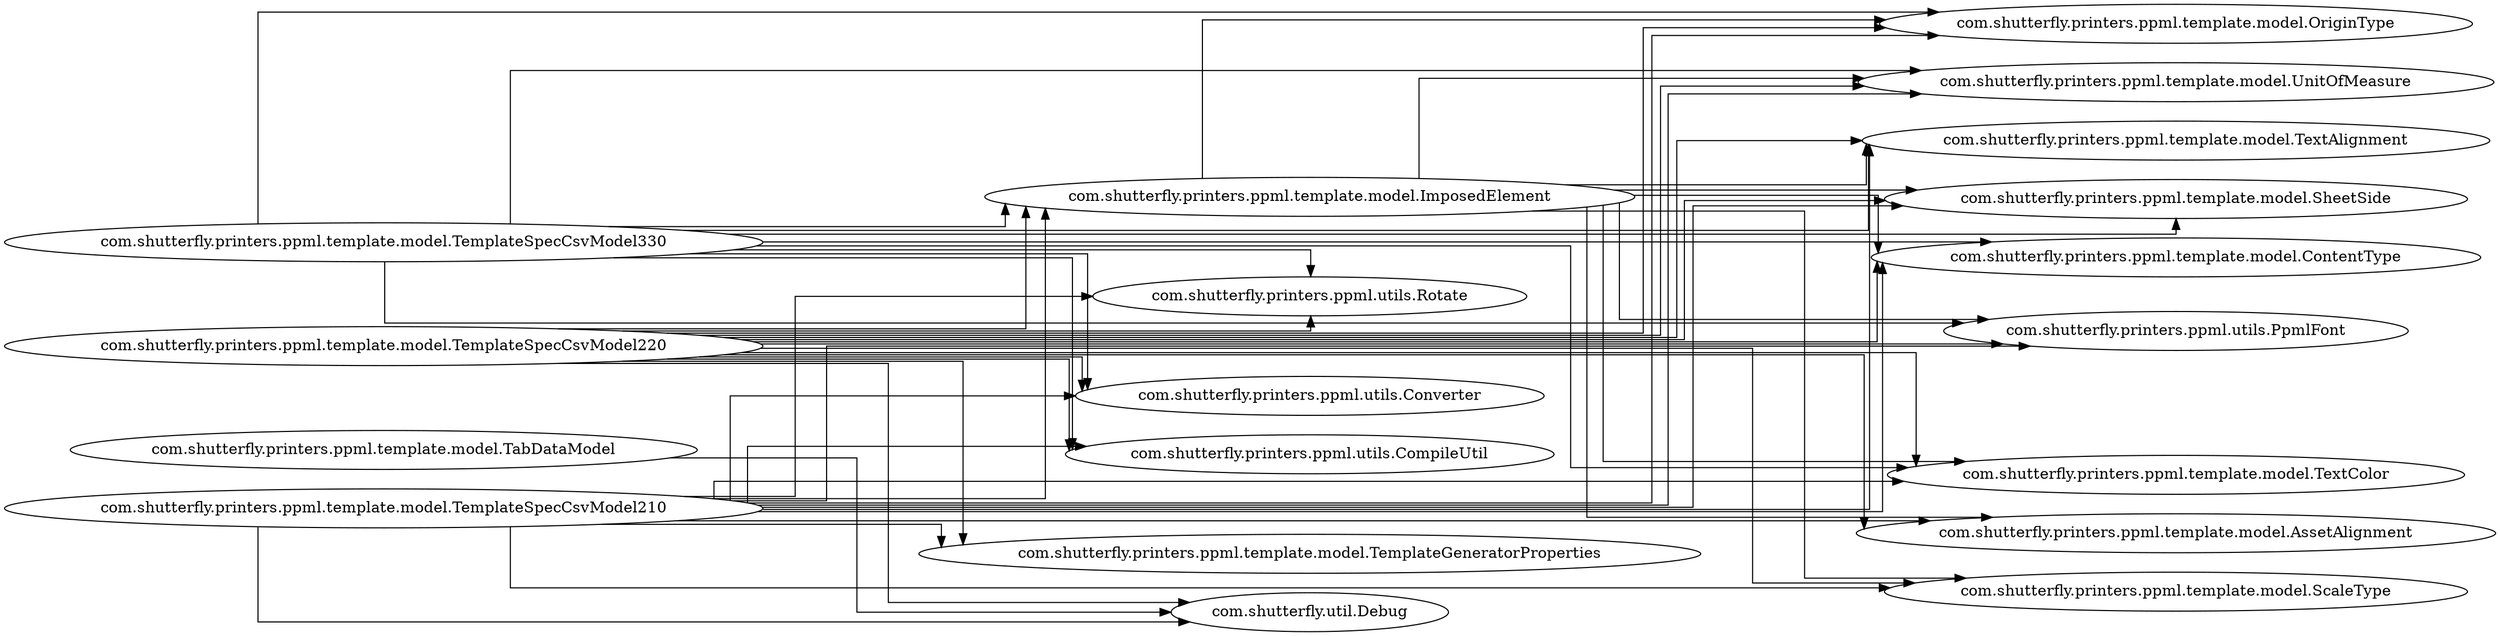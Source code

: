 digraph dependencyGraph {
 concentrate=true;
 rankdir="LR"; 
ranksep="2.0";
"com.shutterfly.printers.ppml.template.model.AssetAlignment"; 
"com.shutterfly.printers.ppml.template.model.ContentType"; 
"com.shutterfly.printers.ppml.template.model.ImposedElement"; 
"com.shutterfly.printers.ppml.template.model.ImposedElement"->"com.shutterfly.printers.ppml.template.model.UnitOfMeasure";
"com.shutterfly.printers.ppml.template.model.ImposedElement"->"com.shutterfly.printers.ppml.template.model.ContentType";
"com.shutterfly.printers.ppml.template.model.ImposedElement"->"com.shutterfly.printers.ppml.template.model.SheetSide";
"com.shutterfly.printers.ppml.template.model.ImposedElement"->"com.shutterfly.printers.ppml.template.model.OriginType";
"com.shutterfly.printers.ppml.template.model.ImposedElement"->"com.shutterfly.printers.ppml.template.model.TextAlignment";
"com.shutterfly.printers.ppml.template.model.ImposedElement"->"com.shutterfly.printers.ppml.template.model.TextColor";
"com.shutterfly.printers.ppml.template.model.ImposedElement"->"com.shutterfly.printers.ppml.utils.PpmlFont";
"com.shutterfly.printers.ppml.template.model.ImposedElement"->"com.shutterfly.printers.ppml.template.model.ScaleType";
"com.shutterfly.printers.ppml.template.model.ImposedElement"->"com.shutterfly.printers.ppml.template.model.AssetAlignment";
"com.shutterfly.printers.ppml.template.model.OriginType"; 
"com.shutterfly.printers.ppml.template.model.ScaleType"; 
"com.shutterfly.printers.ppml.template.model.SheetSide"; 
"com.shutterfly.printers.ppml.template.model.TabDataModel"; 
"com.shutterfly.printers.ppml.template.model.TabDataModel"->"com.shutterfly.util.Debug";
"com.shutterfly.printers.ppml.template.model.TemplateGeneratorProperties"; 
"com.shutterfly.printers.ppml.template.model.TemplateSpecCsvModel210"; 
"com.shutterfly.printers.ppml.template.model.TemplateSpecCsvModel210"->"com.shutterfly.printers.ppml.template.model.TemplateGeneratorProperties";
"com.shutterfly.printers.ppml.template.model.TemplateSpecCsvModel210"->"com.shutterfly.printers.ppml.template.model.ImposedElement";
"com.shutterfly.printers.ppml.template.model.TemplateSpecCsvModel210"->"com.shutterfly.printers.ppml.utils.Rotate";
"com.shutterfly.printers.ppml.template.model.TemplateSpecCsvModel210"->"com.shutterfly.util.Debug";
"com.shutterfly.printers.ppml.template.model.TemplateSpecCsvModel210"->"com.shutterfly.printers.ppml.template.model.ContentType";
"com.shutterfly.printers.ppml.template.model.TemplateSpecCsvModel210"->"com.shutterfly.printers.ppml.utils.Converter";
"com.shutterfly.printers.ppml.template.model.TemplateSpecCsvModel210"->"com.shutterfly.printers.ppml.template.model.OriginType";
"com.shutterfly.printers.ppml.template.model.TemplateSpecCsvModel210"->"com.shutterfly.printers.ppml.template.model.UnitOfMeasure";
"com.shutterfly.printers.ppml.template.model.TemplateSpecCsvModel210"->"com.shutterfly.printers.ppml.template.model.AssetAlignment";
"com.shutterfly.printers.ppml.template.model.TemplateSpecCsvModel210"->"com.shutterfly.printers.ppml.template.model.ScaleType";
"com.shutterfly.printers.ppml.template.model.TemplateSpecCsvModel210"->"com.shutterfly.printers.ppml.template.model.SheetSide";
"com.shutterfly.printers.ppml.template.model.TemplateSpecCsvModel210"->"com.shutterfly.printers.ppml.template.model.TextAlignment";
"com.shutterfly.printers.ppml.template.model.TemplateSpecCsvModel210"->"com.shutterfly.printers.ppml.template.model.TextColor";
"com.shutterfly.printers.ppml.template.model.TemplateSpecCsvModel210"->"com.shutterfly.printers.ppml.utils.PpmlFont";
"com.shutterfly.printers.ppml.template.model.TemplateSpecCsvModel210"->"com.shutterfly.printers.ppml.utils.CompileUtil";
"com.shutterfly.printers.ppml.template.model.TemplateSpecCsvModel220"; 
"com.shutterfly.printers.ppml.template.model.TemplateSpecCsvModel220"->"com.shutterfly.printers.ppml.template.model.TemplateGeneratorProperties";
"com.shutterfly.printers.ppml.template.model.TemplateSpecCsvModel220"->"com.shutterfly.printers.ppml.template.model.ImposedElement";
"com.shutterfly.printers.ppml.template.model.TemplateSpecCsvModel220"->"com.shutterfly.printers.ppml.utils.Rotate";
"com.shutterfly.printers.ppml.template.model.TemplateSpecCsvModel220"->"com.shutterfly.util.Debug";
"com.shutterfly.printers.ppml.template.model.TemplateSpecCsvModel220"->"com.shutterfly.printers.ppml.template.model.ContentType";
"com.shutterfly.printers.ppml.template.model.TemplateSpecCsvModel220"->"com.shutterfly.printers.ppml.utils.Converter";
"com.shutterfly.printers.ppml.template.model.TemplateSpecCsvModel220"->"com.shutterfly.printers.ppml.template.model.OriginType";
"com.shutterfly.printers.ppml.template.model.TemplateSpecCsvModel220"->"com.shutterfly.printers.ppml.template.model.UnitOfMeasure";
"com.shutterfly.printers.ppml.template.model.TemplateSpecCsvModel220"->"com.shutterfly.printers.ppml.template.model.AssetAlignment";
"com.shutterfly.printers.ppml.template.model.TemplateSpecCsvModel220"->"com.shutterfly.printers.ppml.template.model.ScaleType";
"com.shutterfly.printers.ppml.template.model.TemplateSpecCsvModel220"->"com.shutterfly.printers.ppml.template.model.SheetSide";
"com.shutterfly.printers.ppml.template.model.TemplateSpecCsvModel220"->"com.shutterfly.printers.ppml.template.model.TextAlignment";
"com.shutterfly.printers.ppml.template.model.TemplateSpecCsvModel220"->"com.shutterfly.printers.ppml.template.model.TextColor";
"com.shutterfly.printers.ppml.template.model.TemplateSpecCsvModel220"->"com.shutterfly.printers.ppml.utils.PpmlFont";
"com.shutterfly.printers.ppml.template.model.TemplateSpecCsvModel220"->"com.shutterfly.printers.ppml.utils.CompileUtil";
"com.shutterfly.printers.ppml.template.model.TemplateSpecCsvModel330"; 
"com.shutterfly.printers.ppml.template.model.TemplateSpecCsvModel330"->"com.shutterfly.printers.ppml.template.model.ImposedElement";
"com.shutterfly.printers.ppml.template.model.TemplateSpecCsvModel330"->"com.shutterfly.printers.ppml.utils.Rotate";
"com.shutterfly.printers.ppml.template.model.TemplateSpecCsvModel330"->"com.shutterfly.printers.ppml.template.model.UnitOfMeasure";
"com.shutterfly.printers.ppml.template.model.TemplateSpecCsvModel330"->"com.shutterfly.printers.ppml.utils.Converter";
"com.shutterfly.printers.ppml.template.model.TemplateSpecCsvModel330"->"com.shutterfly.printers.ppml.template.model.OriginType";
"com.shutterfly.printers.ppml.template.model.TemplateSpecCsvModel330"->"com.shutterfly.printers.ppml.template.model.SheetSide";
"com.shutterfly.printers.ppml.template.model.TemplateSpecCsvModel330"->"com.shutterfly.printers.ppml.template.model.ContentType";
"com.shutterfly.printers.ppml.template.model.TemplateSpecCsvModel330"->"com.shutterfly.printers.ppml.template.model.TextAlignment";
"com.shutterfly.printers.ppml.template.model.TemplateSpecCsvModel330"->"com.shutterfly.printers.ppml.template.model.TextColor";
"com.shutterfly.printers.ppml.template.model.TemplateSpecCsvModel330"->"com.shutterfly.printers.ppml.utils.PpmlFont";
"com.shutterfly.printers.ppml.template.model.TemplateSpecCsvModel330"->"com.shutterfly.printers.ppml.utils.CompileUtil";
"com.shutterfly.printers.ppml.template.model.TextAlignment"; 
"com.shutterfly.printers.ppml.template.model.TextColor"; 
"com.shutterfly.printers.ppml.template.model.UnitOfMeasure"; 
splines="ortho";
}